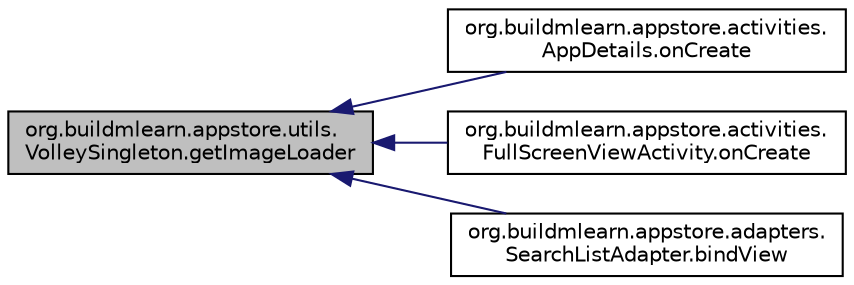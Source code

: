 digraph "org.buildmlearn.appstore.utils.VolleySingleton.getImageLoader"
{
 // INTERACTIVE_SVG=YES
  bgcolor="transparent";
  edge [fontname="Helvetica",fontsize="10",labelfontname="Helvetica",labelfontsize="10"];
  node [fontname="Helvetica",fontsize="10",shape=record];
  rankdir="LR";
  Node1 [label="org.buildmlearn.appstore.utils.\lVolleySingleton.getImageLoader",height=0.2,width=0.4,color="black", fillcolor="grey75", style="filled", fontcolor="black"];
  Node1 -> Node2 [dir="back",color="midnightblue",fontsize="10",style="solid",fontname="Helvetica"];
  Node2 [label="org.buildmlearn.appstore.activities.\lAppDetails.onCreate",height=0.2,width=0.4,color="black",URL="$dd/d52/classorg_1_1buildmlearn_1_1appstore_1_1activities_1_1_app_details.html#a5496a1ae07afc43ae065d908ceea260b",tooltip="The method is executed first when the activity is created. "];
  Node1 -> Node3 [dir="back",color="midnightblue",fontsize="10",style="solid",fontname="Helvetica"];
  Node3 [label="org.buildmlearn.appstore.activities.\lFullScreenViewActivity.onCreate",height=0.2,width=0.4,color="black",URL="$d7/d07/classorg_1_1buildmlearn_1_1appstore_1_1activities_1_1_full_screen_view_activity.html#ab634b24b8cfee4d1feb01426e9f8325b",tooltip="The method is executed first when the activity is created. "];
  Node1 -> Node4 [dir="back",color="midnightblue",fontsize="10",style="solid",fontname="Helvetica"];
  Node4 [label="org.buildmlearn.appstore.adapters.\lSearchListAdapter.bindView",height=0.2,width=0.4,color="black",URL="$dd/df9/classorg_1_1buildmlearn_1_1appstore_1_1adapters_1_1_search_list_adapter.html#a91dabedaae628786d4ca4d4c1bc98696",tooltip="Binds the content ot different views. "];
}
